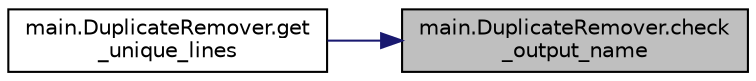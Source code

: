digraph "main.DuplicateRemover.check_output_name"
{
 // LATEX_PDF_SIZE
  edge [fontname="Helvetica",fontsize="10",labelfontname="Helvetica",labelfontsize="10"];
  node [fontname="Helvetica",fontsize="10",shape=record];
  rankdir="RL";
  Node1 [label="main.DuplicateRemover.check\l_output_name",height=0.2,width=0.4,color="black", fillcolor="grey75", style="filled", fontcolor="black",tooltip="Проверка передал ли пользователь вторым аргументом имя, а не флаг"];
  Node1 -> Node2 [dir="back",color="midnightblue",fontsize="10",style="solid",fontname="Helvetica"];
  Node2 [label="main.DuplicateRemover.get\l_unique_lines",height=0.2,width=0.4,color="black", fillcolor="white", style="filled",URL="$classmain_1_1_duplicate_remover.html#a6bc97242214d88e242495135f17abb03",tooltip="Удаляет из списка списка line_list dct повторяющиеся элементы."];
}
